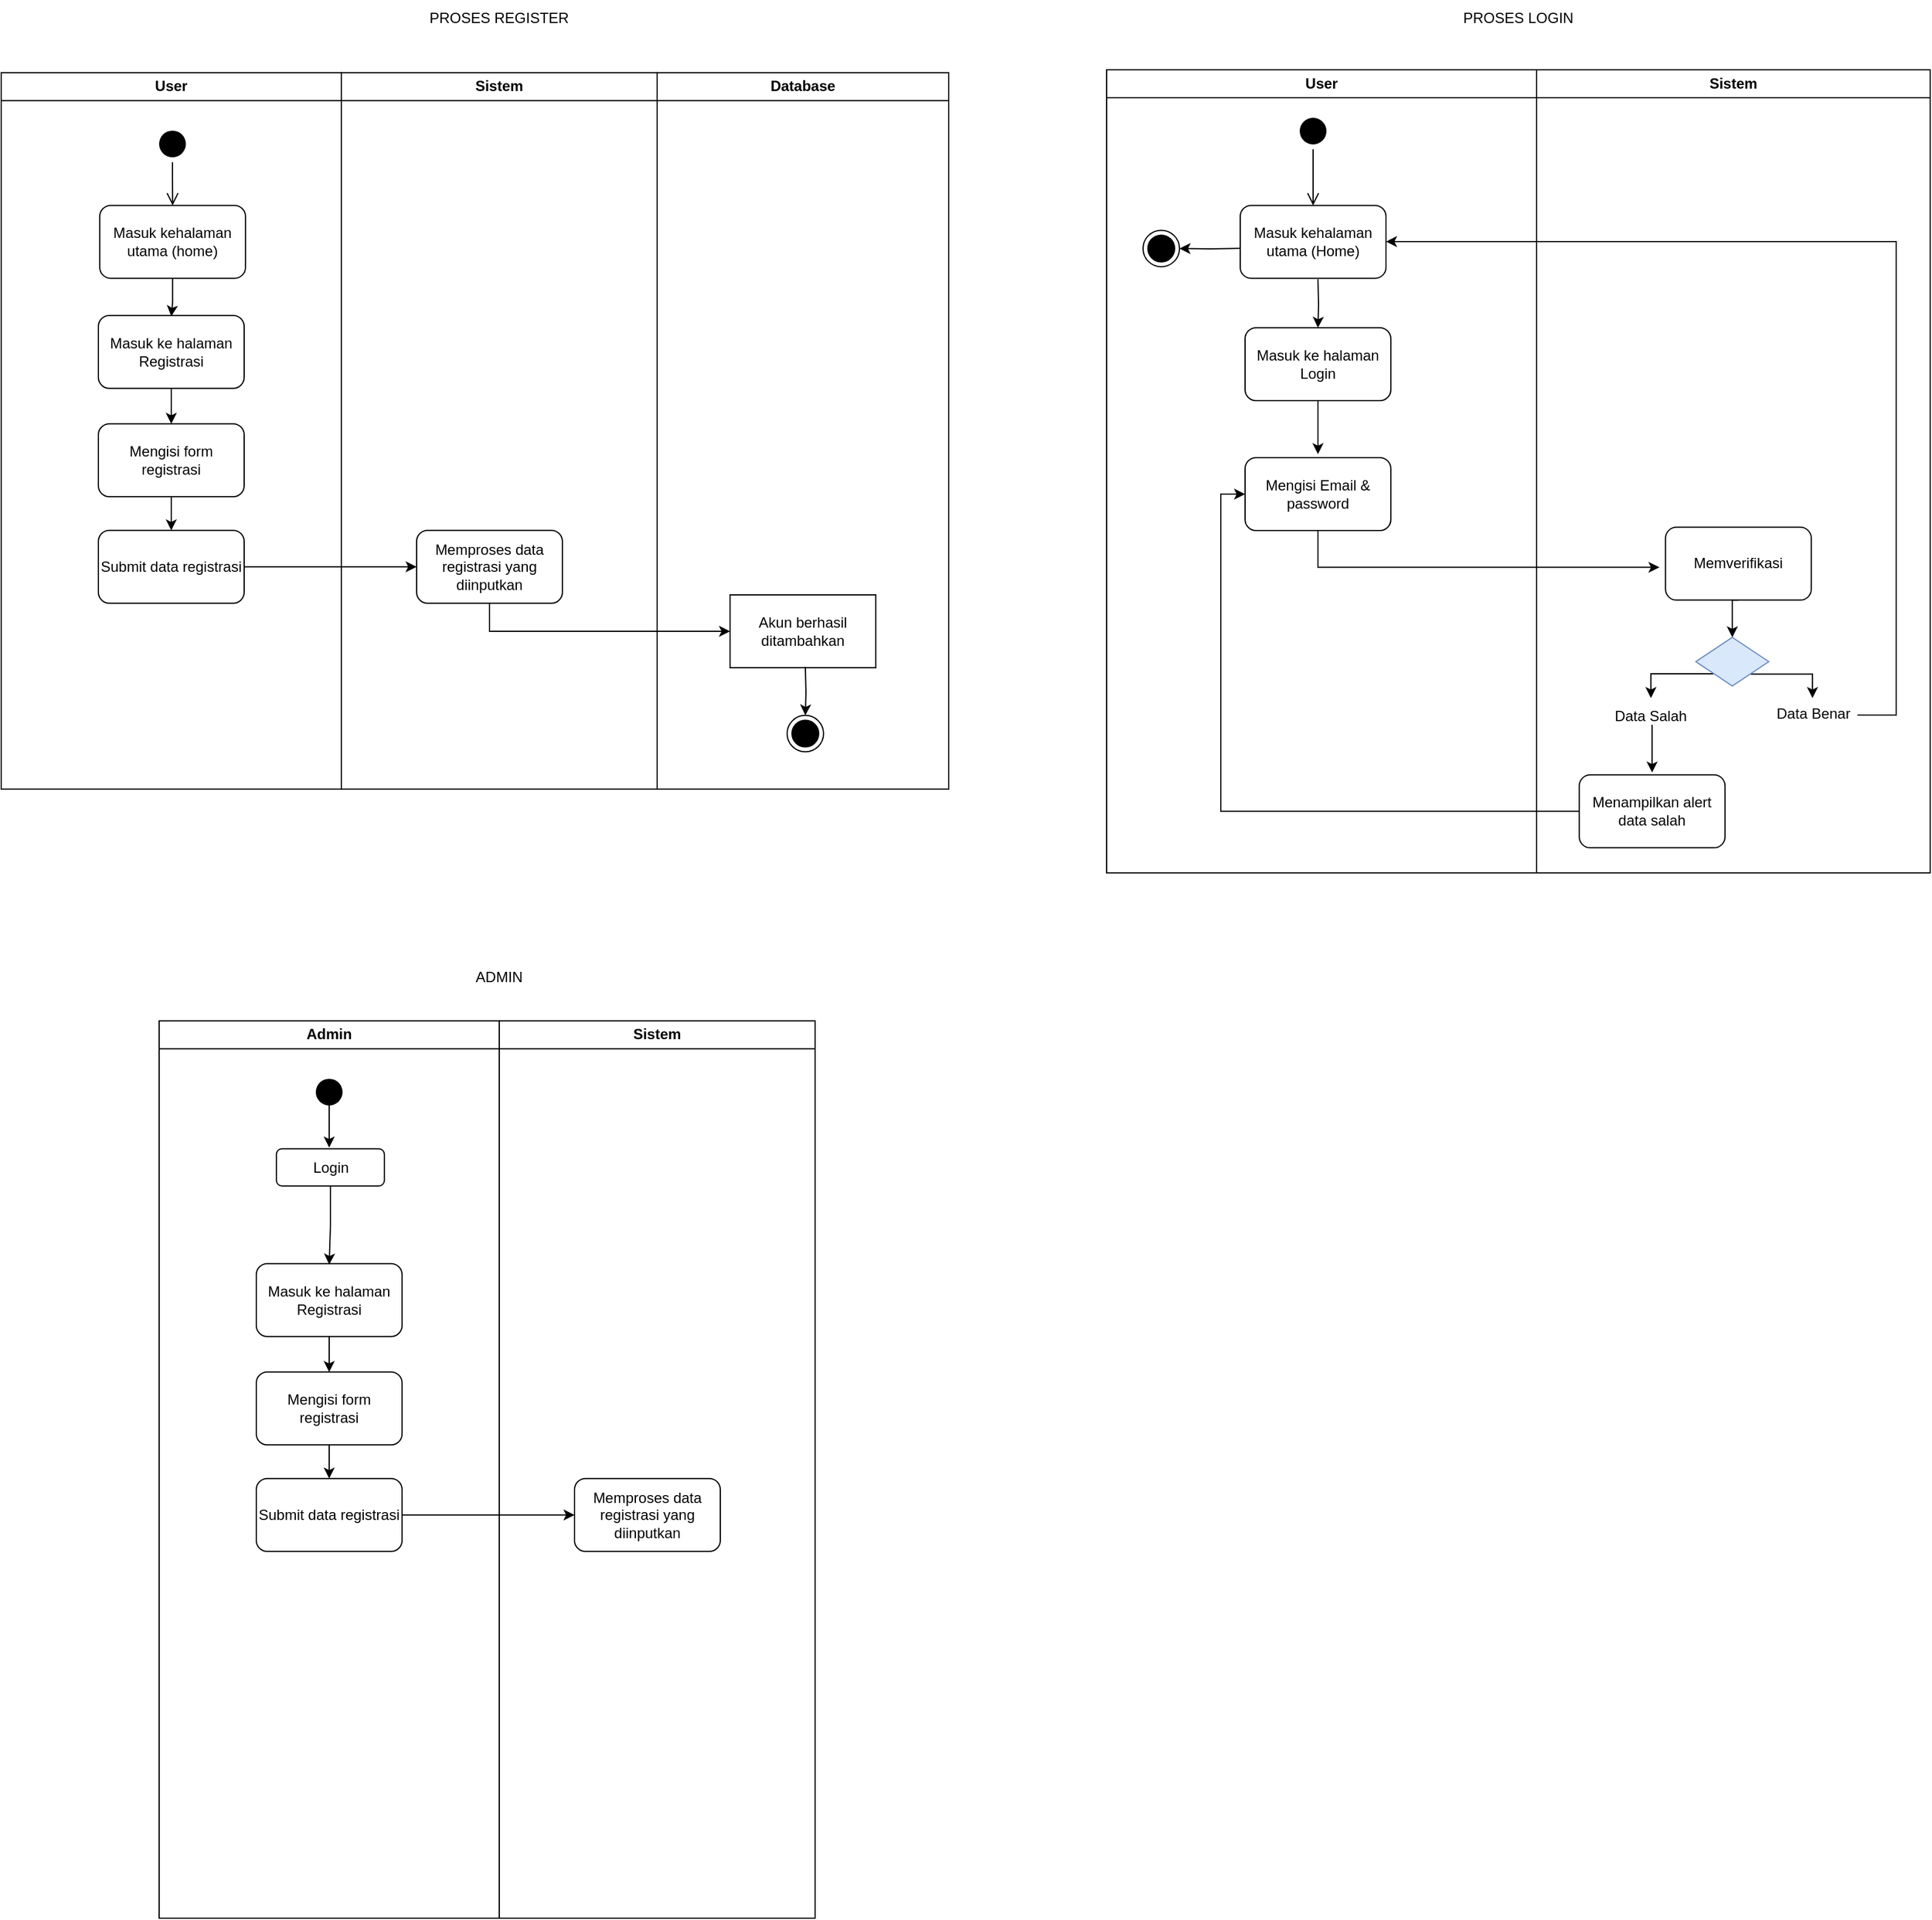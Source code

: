 <mxfile version="21.6.9" type="github">
  <diagram name="Page-1" id="e7e014a7-5840-1c2e-5031-d8a46d1fe8dd">
    <mxGraphModel dx="1194" dy="792" grid="1" gridSize="10" guides="1" tooltips="1" connect="1" arrows="1" fold="1" page="1" pageScale="1" pageWidth="1169" pageHeight="826" background="none" math="0" shadow="0">
      <root>
        <mxCell id="0" />
        <mxCell id="1" parent="0" />
        <mxCell id="n_CjR4kDcSBruVza5yp5-41" style="edgeStyle=orthogonalEdgeStyle;rounded=0;orthogonalLoop=1;jettySize=auto;html=1;" edge="1" parent="1" source="n_CjR4kDcSBruVza5yp5-56">
          <mxGeometry relative="1" as="geometry">
            <mxPoint x="300" y="420.59" as="targetPoint" />
          </mxGeometry>
        </mxCell>
        <mxCell id="n_CjR4kDcSBruVza5yp5-42" value="" style="ellipse;html=1;shape=startState;fillColor=#000000;strokeColor=none;" vertex="1" parent="1">
          <mxGeometry x="286" y="263.59" width="30" height="30" as="geometry" />
        </mxCell>
        <mxCell id="n_CjR4kDcSBruVza5yp5-43" value="" style="edgeStyle=orthogonalEdgeStyle;html=1;verticalAlign=bottom;endArrow=open;endSize=8;strokeColor=#000000;rounded=0;entryX=0.5;entryY=0;entryDx=0;entryDy=0;" edge="1" parent="1" source="n_CjR4kDcSBruVza5yp5-42" target="n_CjR4kDcSBruVza5yp5-56">
          <mxGeometry relative="1" as="geometry">
            <mxPoint x="300" y="353.59" as="targetPoint" />
            <Array as="points">
              <mxPoint x="301" y="306.31" />
              <mxPoint x="301" y="306.31" />
            </Array>
          </mxGeometry>
        </mxCell>
        <mxCell id="n_CjR4kDcSBruVza5yp5-44" style="edgeStyle=orthogonalEdgeStyle;rounded=0;orthogonalLoop=1;jettySize=auto;html=1;entryX=0.5;entryY=0;entryDx=0;entryDy=0;" edge="1" parent="1" source="n_CjR4kDcSBruVza5yp5-45" target="n_CjR4kDcSBruVza5yp5-47">
          <mxGeometry relative="1" as="geometry" />
        </mxCell>
        <mxCell id="n_CjR4kDcSBruVza5yp5-45" value="Masuk ke halaman Registrasi" style="rounded=1;whiteSpace=wrap;html=1;" vertex="1" parent="1">
          <mxGeometry x="240" y="419.9" width="120" height="60" as="geometry" />
        </mxCell>
        <mxCell id="n_CjR4kDcSBruVza5yp5-46" value="" style="edgeStyle=orthogonalEdgeStyle;rounded=0;orthogonalLoop=1;jettySize=auto;html=1;" edge="1" parent="1" source="n_CjR4kDcSBruVza5yp5-47" target="n_CjR4kDcSBruVza5yp5-49">
          <mxGeometry relative="1" as="geometry" />
        </mxCell>
        <mxCell id="n_CjR4kDcSBruVza5yp5-47" value="Mengisi form registrasi" style="rounded=1;whiteSpace=wrap;html=1;" vertex="1" parent="1">
          <mxGeometry x="240" y="509.11" width="120" height="60" as="geometry" />
        </mxCell>
        <mxCell id="n_CjR4kDcSBruVza5yp5-48" style="edgeStyle=orthogonalEdgeStyle;rounded=0;orthogonalLoop=1;jettySize=auto;html=1;exitX=1;exitY=0.5;exitDx=0;exitDy=0;" edge="1" parent="1" source="n_CjR4kDcSBruVza5yp5-49" target="n_CjR4kDcSBruVza5yp5-54">
          <mxGeometry relative="1" as="geometry">
            <mxPoint x="649" y="821.38" as="targetPoint" />
          </mxGeometry>
        </mxCell>
        <mxCell id="n_CjR4kDcSBruVza5yp5-49" value="Submit data registrasi" style="rounded=1;whiteSpace=wrap;html=1;" vertex="1" parent="1">
          <mxGeometry x="240" y="596.9" width="120" height="60" as="geometry" />
        </mxCell>
        <mxCell id="n_CjR4kDcSBruVza5yp5-53" value="Sistem" style="swimlane;whiteSpace=wrap;html=1;startSize=23;" vertex="1" parent="1">
          <mxGeometry x="440" y="219.9" width="260" height="590.1" as="geometry" />
        </mxCell>
        <mxCell id="n_CjR4kDcSBruVza5yp5-54" value="Memproses data registrasi yang diinputkan" style="rounded=1;whiteSpace=wrap;html=1;" vertex="1" parent="n_CjR4kDcSBruVza5yp5-53">
          <mxGeometry x="61.98" y="377.0" width="120" height="60" as="geometry" />
        </mxCell>
        <mxCell id="n_CjR4kDcSBruVza5yp5-55" value="User" style="swimlane;whiteSpace=wrap;html=1;startSize=23;" vertex="1" parent="1">
          <mxGeometry x="160" y="219.9" width="280" height="590.1" as="geometry" />
        </mxCell>
        <mxCell id="n_CjR4kDcSBruVza5yp5-56" value="Masuk kehalaman utama (home)" style="rounded=1;whiteSpace=wrap;html=1;" vertex="1" parent="n_CjR4kDcSBruVza5yp5-55">
          <mxGeometry x="81.12" y="109.31" width="120" height="60" as="geometry" />
        </mxCell>
        <mxCell id="n_CjR4kDcSBruVza5yp5-57" value="PROSES REGISTER" style="text;html=1;strokeColor=none;fillColor=none;align=center;verticalAlign=middle;whiteSpace=wrap;rounded=0;" vertex="1" parent="1">
          <mxGeometry x="430" y="160" width="280" height="30" as="geometry" />
        </mxCell>
        <mxCell id="n_CjR4kDcSBruVza5yp5-58" value="Database" style="swimlane;whiteSpace=wrap;html=1;startSize=23;" vertex="1" parent="1">
          <mxGeometry x="700" y="219.9" width="240" height="590.1" as="geometry" />
        </mxCell>
        <mxCell id="n_CjR4kDcSBruVza5yp5-59" value="Akun berhasil ditambahkan" style="rounded=0;whiteSpace=wrap;html=1;" vertex="1" parent="n_CjR4kDcSBruVza5yp5-58">
          <mxGeometry x="60.0" y="430.1" width="120" height="60" as="geometry" />
        </mxCell>
        <mxCell id="n_CjR4kDcSBruVza5yp5-60" value="" style="ellipse;html=1;shape=endState;fillColor=#000000;strokeColor=#000000;" vertex="1" parent="n_CjR4kDcSBruVza5yp5-58">
          <mxGeometry x="106.98" y="529.38" width="30" height="30" as="geometry" />
        </mxCell>
        <mxCell id="n_CjR4kDcSBruVza5yp5-61" value="" style="edgeStyle=orthogonalEdgeStyle;rounded=0;orthogonalLoop=1;jettySize=auto;html=1;" edge="1" parent="n_CjR4kDcSBruVza5yp5-58" target="n_CjR4kDcSBruVza5yp5-60">
          <mxGeometry relative="1" as="geometry">
            <mxPoint x="121.98" y="489.38" as="sourcePoint" />
          </mxGeometry>
        </mxCell>
        <mxCell id="n_CjR4kDcSBruVza5yp5-62" style="edgeStyle=orthogonalEdgeStyle;rounded=0;orthogonalLoop=1;jettySize=auto;html=1;exitX=0.5;exitY=1;exitDx=0;exitDy=0;entryX=0;entryY=0.5;entryDx=0;entryDy=0;" edge="1" parent="1" source="n_CjR4kDcSBruVza5yp5-54" target="n_CjR4kDcSBruVza5yp5-59">
          <mxGeometry relative="1" as="geometry" />
        </mxCell>
        <mxCell id="n_CjR4kDcSBruVza5yp5-63" style="edgeStyle=orthogonalEdgeStyle;rounded=0;orthogonalLoop=1;jettySize=auto;html=1;exitX=-0.041;exitY=0.588;exitDx=0;exitDy=0;exitPerimeter=0;entryX=1;entryY=0.5;entryDx=0;entryDy=0;" edge="1" parent="1" target="n_CjR4kDcSBruVza5yp5-79">
          <mxGeometry relative="1" as="geometry">
            <mxPoint x="1181.08" y="364.49" as="sourcePoint" />
            <mxPoint x="1136.0" y="364.754" as="targetPoint" />
          </mxGeometry>
        </mxCell>
        <mxCell id="n_CjR4kDcSBruVza5yp5-64" value="Masuk kehalaman utama (Home)" style="rounded=1;whiteSpace=wrap;html=1;" vertex="1" parent="1">
          <mxGeometry x="1180" y="329.21" width="120" height="60" as="geometry" />
        </mxCell>
        <mxCell id="n_CjR4kDcSBruVza5yp5-65" value="" style="ellipse;html=1;shape=startState;fillColor=#000000;strokeColor=none;" vertex="1" parent="1">
          <mxGeometry x="1225" y="253.0" width="30" height="30" as="geometry" />
        </mxCell>
        <mxCell id="n_CjR4kDcSBruVza5yp5-66" value="" style="edgeStyle=orthogonalEdgeStyle;html=1;verticalAlign=bottom;endArrow=open;endSize=8;strokeColor=#000000;rounded=0;entryX=0.5;entryY=0;entryDx=0;entryDy=0;" edge="1" parent="1" source="n_CjR4kDcSBruVza5yp5-65" target="n_CjR4kDcSBruVza5yp5-64">
          <mxGeometry relative="1" as="geometry">
            <mxPoint x="1240" y="343.0" as="targetPoint" />
          </mxGeometry>
        </mxCell>
        <mxCell id="n_CjR4kDcSBruVza5yp5-67" style="edgeStyle=orthogonalEdgeStyle;rounded=0;orthogonalLoop=1;jettySize=auto;html=1;exitX=0.5;exitY=1;exitDx=0;exitDy=0;entryX=0.5;entryY=-0.048;entryDx=0;entryDy=0;entryPerimeter=0;" edge="1" parent="1" source="n_CjR4kDcSBruVza5yp5-68" target="n_CjR4kDcSBruVza5yp5-70">
          <mxGeometry relative="1" as="geometry" />
        </mxCell>
        <mxCell id="n_CjR4kDcSBruVza5yp5-68" value="Masuk ke halaman Login" style="rounded=1;whiteSpace=wrap;html=1;" vertex="1" parent="1">
          <mxGeometry x="1184" y="430.0" width="120" height="60" as="geometry" />
        </mxCell>
        <mxCell id="n_CjR4kDcSBruVza5yp5-69" style="edgeStyle=orthogonalEdgeStyle;rounded=0;orthogonalLoop=1;jettySize=auto;html=1;exitX=0.5;exitY=1;exitDx=0;exitDy=0;" edge="1" parent="1" source="n_CjR4kDcSBruVza5yp5-70">
          <mxGeometry relative="1" as="geometry">
            <Array as="points">
              <mxPoint x="1244" y="627" />
            </Array>
            <mxPoint x="1525.12" y="627.31" as="targetPoint" />
          </mxGeometry>
        </mxCell>
        <mxCell id="n_CjR4kDcSBruVza5yp5-70" value="Mengisi Email &amp;amp; password" style="rounded=1;whiteSpace=wrap;html=1;" vertex="1" parent="1">
          <mxGeometry x="1184" y="537" width="120" height="60" as="geometry" />
        </mxCell>
        <mxCell id="n_CjR4kDcSBruVza5yp5-71" style="edgeStyle=orthogonalEdgeStyle;rounded=0;orthogonalLoop=1;jettySize=auto;html=1;entryX=0.5;entryY=0;entryDx=0;entryDy=0;" edge="1" parent="1" target="n_CjR4kDcSBruVza5yp5-68">
          <mxGeometry relative="1" as="geometry">
            <mxPoint x="1244" y="390.0" as="sourcePoint" />
          </mxGeometry>
        </mxCell>
        <mxCell id="n_CjR4kDcSBruVza5yp5-72" style="edgeStyle=orthogonalEdgeStyle;rounded=0;orthogonalLoop=1;jettySize=auto;html=1;exitX=0;exitY=1;exitDx=0;exitDy=0;entryX=0.5;entryY=0;entryDx=0;entryDy=0;" edge="1" parent="1">
          <mxGeometry relative="1" as="geometry">
            <Array as="points">
              <mxPoint x="1518.12" y="715" />
            </Array>
            <mxPoint x="1573.12" y="715" as="sourcePoint" />
            <mxPoint x="1518.12" y="735" as="targetPoint" />
          </mxGeometry>
        </mxCell>
        <mxCell id="n_CjR4kDcSBruVza5yp5-73" style="edgeStyle=orthogonalEdgeStyle;rounded=0;orthogonalLoop=1;jettySize=auto;html=1;entryX=0.5;entryY=0;entryDx=0;entryDy=0;" edge="1" parent="1">
          <mxGeometry relative="1" as="geometry">
            <mxPoint x="1600.12" y="715.31" as="sourcePoint" />
            <mxPoint x="1651.12" y="735" as="targetPoint" />
            <Array as="points">
              <mxPoint x="1651.12" y="715" />
            </Array>
          </mxGeometry>
        </mxCell>
        <mxCell id="n_CjR4kDcSBruVza5yp5-74" value="" style="rhombus;whiteSpace=wrap;html=1;fillColor=#dae8fc;strokeColor=#6c8ebf;" vertex="1" parent="1">
          <mxGeometry x="1555.12" y="685" width="60" height="40" as="geometry" />
        </mxCell>
        <mxCell id="n_CjR4kDcSBruVza5yp5-75" value="" style="edgeStyle=orthogonalEdgeStyle;rounded=0;orthogonalLoop=1;jettySize=auto;html=1;" edge="1" parent="1">
          <mxGeometry relative="1" as="geometry">
            <mxPoint x="1519.077" y="757" as="sourcePoint" />
            <mxPoint x="1519.077" y="796.31" as="targetPoint" />
          </mxGeometry>
        </mxCell>
        <mxCell id="n_CjR4kDcSBruVza5yp5-76" value="Data Salah" style="text;html=1;strokeColor=none;fillColor=none;align=center;verticalAlign=middle;whiteSpace=wrap;rounded=0;" vertex="1" parent="1">
          <mxGeometry x="1478.12" y="735" width="80" height="30" as="geometry" />
        </mxCell>
        <mxCell id="n_CjR4kDcSBruVza5yp5-77" style="edgeStyle=orthogonalEdgeStyle;rounded=0;orthogonalLoop=1;jettySize=auto;html=1;exitX=0.5;exitY=1;exitDx=0;exitDy=0;entryX=0.5;entryY=0;entryDx=0;entryDy=0;" edge="1" parent="1" source="n_CjR4kDcSBruVza5yp5-78" target="n_CjR4kDcSBruVza5yp5-74">
          <mxGeometry relative="1" as="geometry" />
        </mxCell>
        <mxCell id="n_CjR4kDcSBruVza5yp5-78" value="Memverifikasi" style="whiteSpace=wrap;html=1;rounded=1;" vertex="1" parent="1">
          <mxGeometry x="1530.12" y="594.31" width="120" height="60" as="geometry" />
        </mxCell>
        <mxCell id="n_CjR4kDcSBruVza5yp5-79" value="" style="ellipse;html=1;shape=endState;fillColor=#000000;strokeColor=#000000;" vertex="1" parent="1">
          <mxGeometry x="1100" y="349.69" width="30" height="30" as="geometry" />
        </mxCell>
        <mxCell id="n_CjR4kDcSBruVza5yp5-80" value="PROSES LOGIN" style="text;html=1;strokeColor=none;fillColor=none;align=center;verticalAlign=middle;whiteSpace=wrap;rounded=0;" vertex="1" parent="1">
          <mxGeometry x="1269" y="160.0" width="280" height="30" as="geometry" />
        </mxCell>
        <mxCell id="n_CjR4kDcSBruVza5yp5-81" style="edgeStyle=orthogonalEdgeStyle;rounded=0;orthogonalLoop=1;jettySize=auto;html=1;" edge="1" parent="1" target="n_CjR4kDcSBruVza5yp5-64">
          <mxGeometry relative="1" as="geometry">
            <Array as="points">
              <mxPoint x="1720" y="749.04" />
              <mxPoint x="1720" y="359.04" />
            </Array>
            <mxPoint x="1688.12" y="749.04" as="sourcePoint" />
            <mxPoint x="1310" y="359.04" as="targetPoint" />
          </mxGeometry>
        </mxCell>
        <mxCell id="n_CjR4kDcSBruVza5yp5-82" style="edgeStyle=orthogonalEdgeStyle;rounded=0;orthogonalLoop=1;jettySize=auto;html=1;entryX=0;entryY=0.5;entryDx=0;entryDy=0;" edge="1" parent="1" source="n_CjR4kDcSBruVza5yp5-83" target="n_CjR4kDcSBruVza5yp5-70">
          <mxGeometry relative="1" as="geometry" />
        </mxCell>
        <mxCell id="n_CjR4kDcSBruVza5yp5-83" value="Menampilkan alert data salah" style="rounded=1;whiteSpace=wrap;html=1;" vertex="1" parent="1">
          <mxGeometry x="1459.12" y="798.31" width="120" height="60" as="geometry" />
        </mxCell>
        <mxCell id="n_CjR4kDcSBruVza5yp5-84" value="User" style="swimlane;whiteSpace=wrap;html=1;" vertex="1" parent="1">
          <mxGeometry x="1070" y="217.49" width="354" height="661.55" as="geometry" />
        </mxCell>
        <mxCell id="n_CjR4kDcSBruVza5yp5-85" value="Sistem" style="swimlane;whiteSpace=wrap;html=1;startSize=23;" vertex="1" parent="1">
          <mxGeometry x="1424" y="217.49" width="324" height="661.55" as="geometry" />
        </mxCell>
        <mxCell id="n_CjR4kDcSBruVza5yp5-86" value="Data Benar" style="text;html=1;strokeColor=none;fillColor=none;align=center;verticalAlign=middle;whiteSpace=wrap;rounded=0;" vertex="1" parent="n_CjR4kDcSBruVza5yp5-85">
          <mxGeometry x="188.12" y="515.1" width="80" height="30" as="geometry" />
        </mxCell>
        <mxCell id="n_CjR4kDcSBruVza5yp5-88" style="edgeStyle=orthogonalEdgeStyle;rounded=0;orthogonalLoop=1;jettySize=auto;html=1;" edge="1" parent="1" source="n_CjR4kDcSBruVza5yp5-100">
          <mxGeometry relative="1" as="geometry">
            <mxPoint x="430" y="1201.59" as="targetPoint" />
          </mxGeometry>
        </mxCell>
        <mxCell id="n_CjR4kDcSBruVza5yp5-107" style="edgeStyle=orthogonalEdgeStyle;rounded=0;orthogonalLoop=1;jettySize=auto;html=1;exitX=0.5;exitY=1;exitDx=0;exitDy=0;entryX=0.5;entryY=0;entryDx=0;entryDy=0;" edge="1" parent="1">
          <mxGeometry relative="1" as="geometry">
            <mxPoint x="431" y="1069.59" as="sourcePoint" />
            <mxPoint x="430" y="1105.21" as="targetPoint" />
          </mxGeometry>
        </mxCell>
        <mxCell id="n_CjR4kDcSBruVza5yp5-89" value="" style="ellipse;html=1;shape=startState;fillColor=#000000;strokeColor=none;" vertex="1" parent="1">
          <mxGeometry x="415" y="1044.59" width="30" height="30" as="geometry" />
        </mxCell>
        <mxCell id="n_CjR4kDcSBruVza5yp5-91" style="edgeStyle=orthogonalEdgeStyle;rounded=0;orthogonalLoop=1;jettySize=auto;html=1;entryX=0.5;entryY=0;entryDx=0;entryDy=0;" edge="1" parent="1" source="n_CjR4kDcSBruVza5yp5-92" target="n_CjR4kDcSBruVza5yp5-94">
          <mxGeometry relative="1" as="geometry" />
        </mxCell>
        <mxCell id="n_CjR4kDcSBruVza5yp5-92" value="Masuk ke halaman Registrasi" style="rounded=1;whiteSpace=wrap;html=1;" vertex="1" parent="1">
          <mxGeometry x="370" y="1200.9" width="120" height="60" as="geometry" />
        </mxCell>
        <mxCell id="n_CjR4kDcSBruVza5yp5-93" value="" style="edgeStyle=orthogonalEdgeStyle;rounded=0;orthogonalLoop=1;jettySize=auto;html=1;" edge="1" parent="1" source="n_CjR4kDcSBruVza5yp5-94" target="n_CjR4kDcSBruVza5yp5-96">
          <mxGeometry relative="1" as="geometry" />
        </mxCell>
        <mxCell id="n_CjR4kDcSBruVza5yp5-94" value="Mengisi form registrasi" style="rounded=1;whiteSpace=wrap;html=1;" vertex="1" parent="1">
          <mxGeometry x="370" y="1290.11" width="120" height="60" as="geometry" />
        </mxCell>
        <mxCell id="n_CjR4kDcSBruVza5yp5-95" style="edgeStyle=orthogonalEdgeStyle;rounded=0;orthogonalLoop=1;jettySize=auto;html=1;exitX=1;exitY=0.5;exitDx=0;exitDy=0;" edge="1" parent="1" source="n_CjR4kDcSBruVza5yp5-96" target="n_CjR4kDcSBruVza5yp5-98">
          <mxGeometry relative="1" as="geometry">
            <mxPoint x="779" y="1602.38" as="targetPoint" />
          </mxGeometry>
        </mxCell>
        <mxCell id="n_CjR4kDcSBruVza5yp5-96" value="Submit data registrasi" style="rounded=1;whiteSpace=wrap;html=1;" vertex="1" parent="1">
          <mxGeometry x="370" y="1377.9" width="120" height="60" as="geometry" />
        </mxCell>
        <mxCell id="n_CjR4kDcSBruVza5yp5-97" value="Sistem" style="swimlane;whiteSpace=wrap;html=1;startSize=23;" vertex="1" parent="1">
          <mxGeometry x="570" y="1000.9" width="260" height="739.1" as="geometry" />
        </mxCell>
        <mxCell id="n_CjR4kDcSBruVza5yp5-98" value="Memproses data registrasi yang diinputkan" style="rounded=1;whiteSpace=wrap;html=1;" vertex="1" parent="n_CjR4kDcSBruVza5yp5-97">
          <mxGeometry x="61.98" y="377.0" width="120" height="60" as="geometry" />
        </mxCell>
        <mxCell id="n_CjR4kDcSBruVza5yp5-99" value="Admin" style="swimlane;whiteSpace=wrap;html=1;startSize=23;" vertex="1" parent="1">
          <mxGeometry x="290" y="1000.9" width="280" height="739.1" as="geometry" />
        </mxCell>
        <mxCell id="n_CjR4kDcSBruVza5yp5-100" value="Login" style="rounded=1;whiteSpace=wrap;html=1;" vertex="1" parent="n_CjR4kDcSBruVza5yp5-99">
          <mxGeometry x="96.56" y="105.31" width="88.88" height="30.69" as="geometry" />
        </mxCell>
        <mxCell id="n_CjR4kDcSBruVza5yp5-101" value="ADMIN" style="text;html=1;strokeColor=none;fillColor=none;align=center;verticalAlign=middle;whiteSpace=wrap;rounded=0;" vertex="1" parent="1">
          <mxGeometry x="430" y="950" width="280" height="30" as="geometry" />
        </mxCell>
      </root>
    </mxGraphModel>
  </diagram>
</mxfile>
